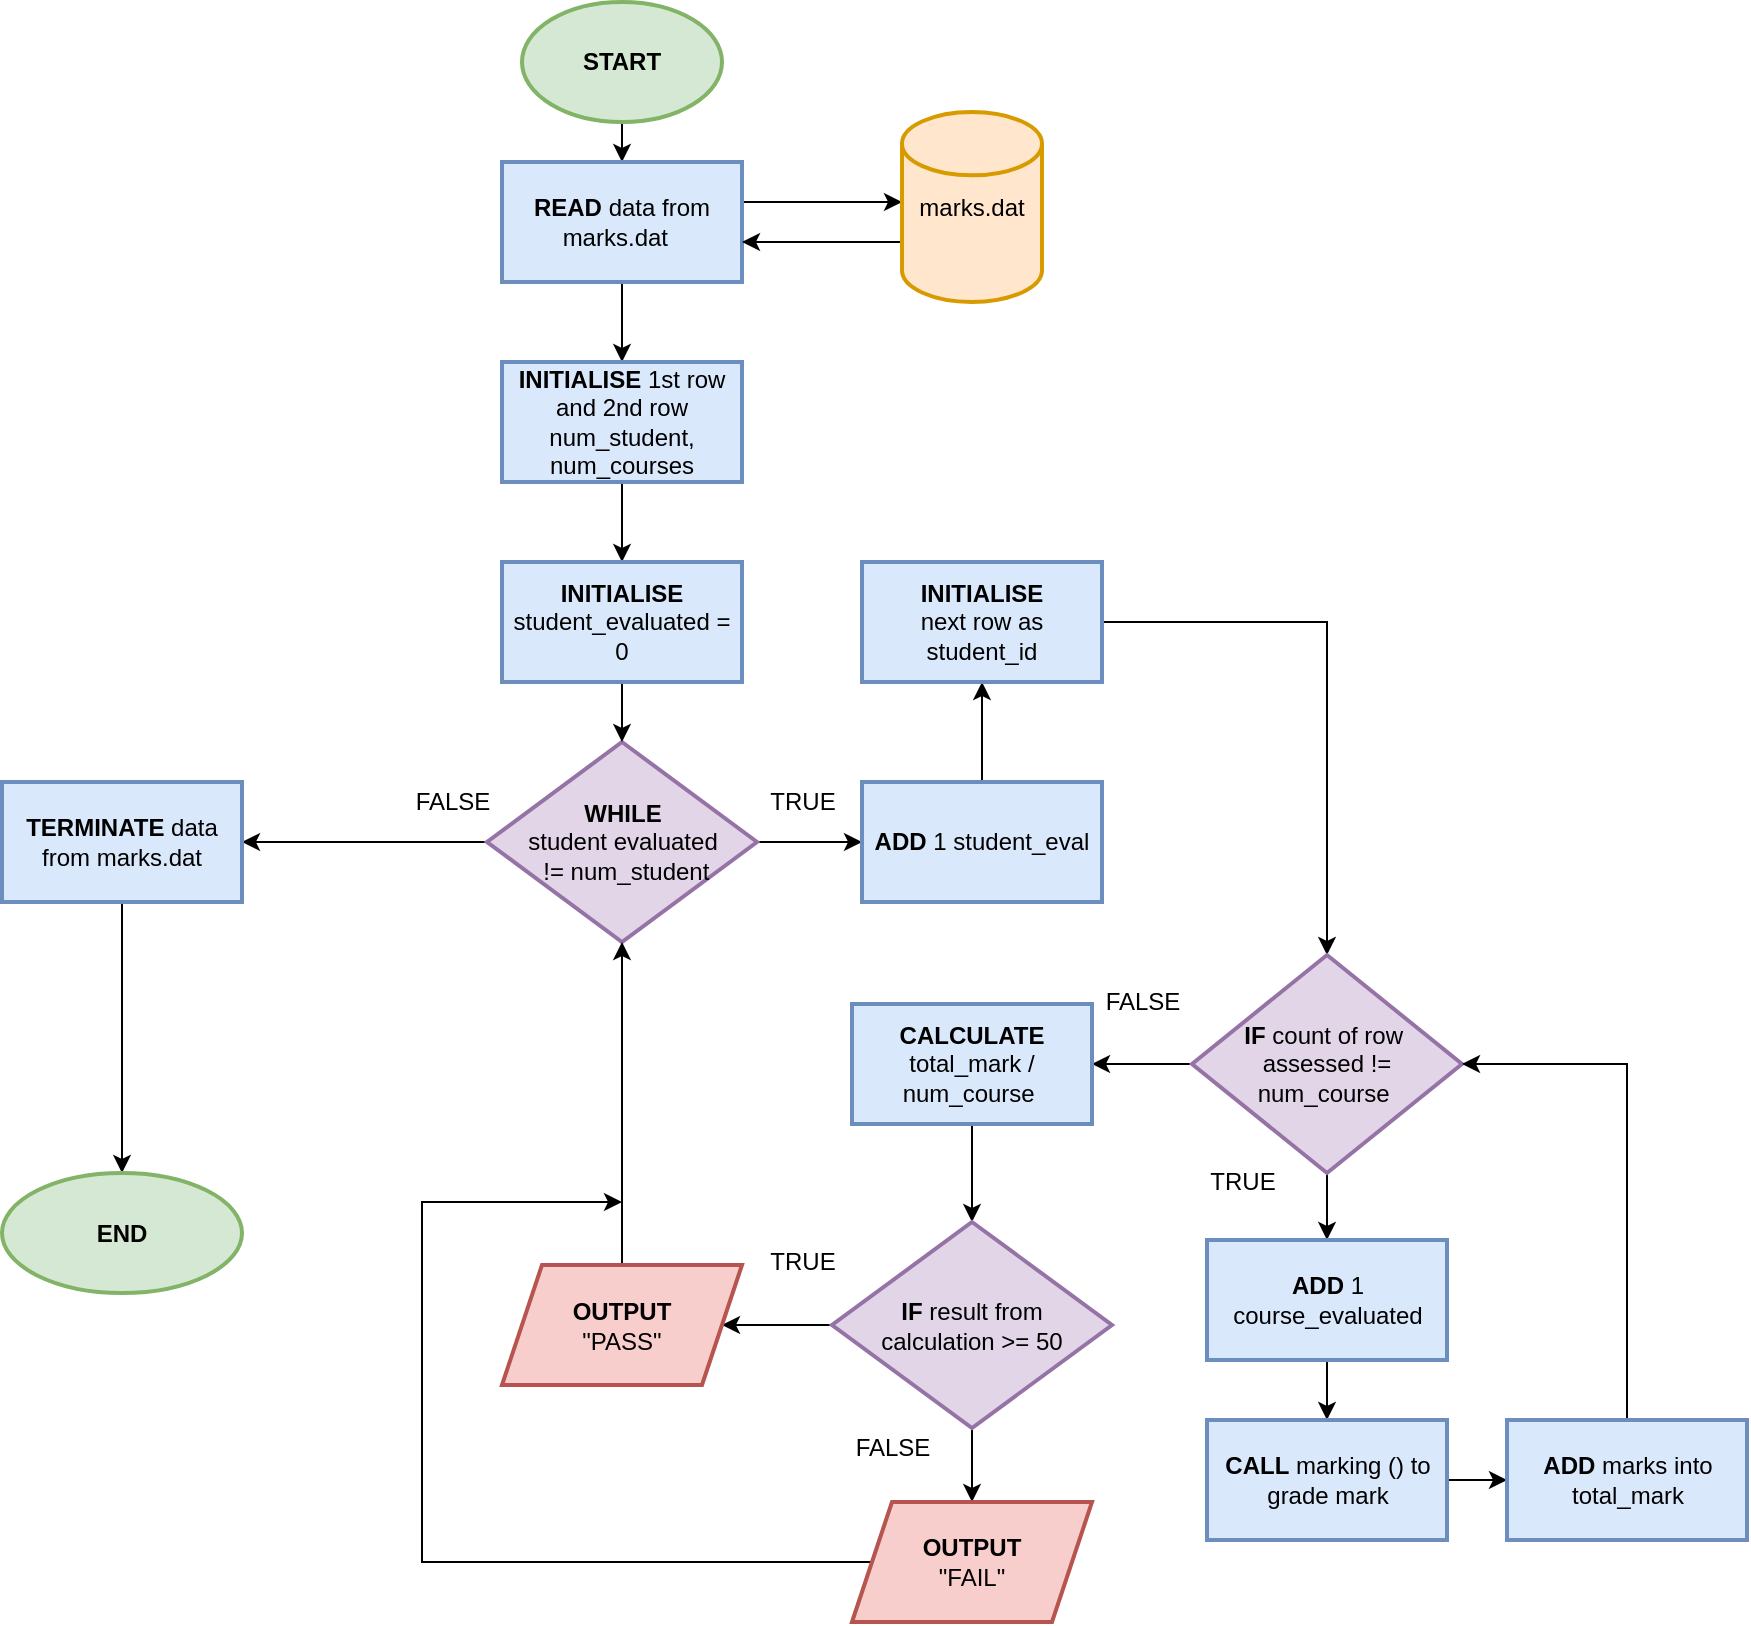 <mxfile version="15.2.9" type="github" pages="2">
  <diagram id="C5RBs43oDa-KdzZeNtuy" name="MainFunc">
    <mxGraphModel dx="1913" dy="1126" grid="1" gridSize="10" guides="1" tooltips="1" connect="1" arrows="1" fold="1" page="0" pageScale="1" pageWidth="827" pageHeight="1169" math="0" shadow="0">
      <root>
        <mxCell id="WIyWlLk6GJQsqaUBKTNV-0" />
        <mxCell id="WIyWlLk6GJQsqaUBKTNV-1" parent="WIyWlLk6GJQsqaUBKTNV-0" />
        <mxCell id="RTZkENGJLBiGMzuzW97P-5" value="" style="edgeStyle=orthogonalEdgeStyle;orthogonalLoop=1;jettySize=auto;html=1;" parent="WIyWlLk6GJQsqaUBKTNV-1" source="RTZkENGJLBiGMzuzW97P-3" target="RTZkENGJLBiGMzuzW97P-4" edge="1">
          <mxGeometry relative="1" as="geometry" />
        </mxCell>
        <mxCell id="RTZkENGJLBiGMzuzW97P-3" value="&lt;b&gt;START&lt;/b&gt;" style="strokeWidth=2;html=1;shape=mxgraph.flowchart.start_1;whiteSpace=wrap;fillColor=#d5e8d4;strokeColor=#82b366;" parent="WIyWlLk6GJQsqaUBKTNV-1" vertex="1">
          <mxGeometry x="-260" width="100" height="60" as="geometry" />
        </mxCell>
        <mxCell id="RTZkENGJLBiGMzuzW97P-6" value="" style="edgeStyle=orthogonalEdgeStyle;orthogonalLoop=1;jettySize=auto;html=1;" parent="WIyWlLk6GJQsqaUBKTNV-1" edge="1">
          <mxGeometry relative="1" as="geometry">
            <mxPoint x="-149" y="100" as="sourcePoint" />
            <Array as="points">
              <mxPoint x="-149" y="100" />
            </Array>
            <mxPoint x="-70" y="100" as="targetPoint" />
          </mxGeometry>
        </mxCell>
        <mxCell id="RTZkENGJLBiGMzuzW97P-10" value="" style="edgeStyle=orthogonalEdgeStyle;orthogonalLoop=1;jettySize=auto;html=1;" parent="WIyWlLk6GJQsqaUBKTNV-1" source="RTZkENGJLBiGMzuzW97P-4" target="RTZkENGJLBiGMzuzW97P-9" edge="1">
          <mxGeometry relative="1" as="geometry" />
        </mxCell>
        <mxCell id="RTZkENGJLBiGMzuzW97P-4" value="&lt;b&gt;READ&lt;/b&gt; data from marks.dat &amp;nbsp;" style="whiteSpace=wrap;html=1;strokeWidth=2;fillColor=#dae8fc;strokeColor=#6c8ebf;" parent="WIyWlLk6GJQsqaUBKTNV-1" vertex="1">
          <mxGeometry x="-270" y="80" width="120" height="60" as="geometry" />
        </mxCell>
        <mxCell id="RTZkENGJLBiGMzuzW97P-7" value="" style="edgeStyle=orthogonalEdgeStyle;orthogonalLoop=1;jettySize=auto;html=1;" parent="WIyWlLk6GJQsqaUBKTNV-1" edge="1">
          <mxGeometry relative="1" as="geometry">
            <mxPoint x="-70" y="120.0" as="sourcePoint" />
            <mxPoint x="-150" y="120" as="targetPoint" />
            <Array as="points">
              <mxPoint x="-150" y="120" />
            </Array>
          </mxGeometry>
        </mxCell>
        <mxCell id="RTZkENGJLBiGMzuzW97P-23" value="" style="edgeStyle=orthogonalEdgeStyle;orthogonalLoop=1;jettySize=auto;html=1;exitX=1;exitY=0.5;exitDx=0;exitDy=0;" parent="WIyWlLk6GJQsqaUBKTNV-1" source="cI42_x--ukorVg9H8OxV-9" target="RTZkENGJLBiGMzuzW97P-22" edge="1">
          <mxGeometry relative="1" as="geometry">
            <Array as="points">
              <mxPoint x="-30" y="420" />
            </Array>
          </mxGeometry>
        </mxCell>
        <mxCell id="cI42_x--ukorVg9H8OxV-89" value="" style="edgeStyle=orthogonalEdgeStyle;rounded=0;orthogonalLoop=1;jettySize=auto;html=1;" parent="WIyWlLk6GJQsqaUBKTNV-1" source="RTZkENGJLBiGMzuzW97P-9" target="cI42_x--ukorVg9H8OxV-88" edge="1">
          <mxGeometry relative="1" as="geometry" />
        </mxCell>
        <mxCell id="RTZkENGJLBiGMzuzW97P-9" value="&lt;b&gt;INITIALISE&lt;/b&gt;&amp;nbsp;1st row and 2nd row num_student,&lt;br&gt;num_courses" style="whiteSpace=wrap;html=1;strokeWidth=2;fillColor=#dae8fc;strokeColor=#6c8ebf;" parent="WIyWlLk6GJQsqaUBKTNV-1" vertex="1">
          <mxGeometry x="-270" y="180" width="120" height="60" as="geometry" />
        </mxCell>
        <mxCell id="cI42_x--ukorVg9H8OxV-49" value="" style="edgeStyle=orthogonalEdgeStyle;rounded=0;orthogonalLoop=1;jettySize=auto;html=1;" parent="WIyWlLk6GJQsqaUBKTNV-1" source="RTZkENGJLBiGMzuzW97P-22" target="cI42_x--ukorVg9H8OxV-48" edge="1">
          <mxGeometry relative="1" as="geometry" />
        </mxCell>
        <mxCell id="RTZkENGJLBiGMzuzW97P-22" value="&lt;b&gt;INITIALISE&lt;/b&gt;&lt;br&gt;next row as student_id" style="whiteSpace=wrap;html=1;strokeWidth=2;fillColor=#dae8fc;strokeColor=#6c8ebf;" parent="WIyWlLk6GJQsqaUBKTNV-1" vertex="1">
          <mxGeometry x="-90" y="280" width="120" height="60" as="geometry" />
        </mxCell>
        <mxCell id="i--ZXKIYFakxs8Ss0D3T-0" value="marks.dat" style="strokeWidth=2;html=1;shape=mxgraph.flowchart.database;whiteSpace=wrap;fillColor=#ffe6cc;strokeColor=#d79b00;" parent="WIyWlLk6GJQsqaUBKTNV-1" vertex="1">
          <mxGeometry x="-70" y="55" width="70" height="95" as="geometry" />
        </mxCell>
        <mxCell id="cI42_x--ukorVg9H8OxV-10" value="" style="edgeStyle=orthogonalEdgeStyle;rounded=0;orthogonalLoop=1;jettySize=auto;html=1;" parent="WIyWlLk6GJQsqaUBKTNV-1" source="cI42_x--ukorVg9H8OxV-7" target="cI42_x--ukorVg9H8OxV-9" edge="1">
          <mxGeometry relative="1" as="geometry" />
        </mxCell>
        <mxCell id="PcGPBvaI185DVFFp-0-G-12" value="" style="edgeStyle=orthogonalEdgeStyle;rounded=0;orthogonalLoop=1;jettySize=auto;html=1;entryX=1;entryY=0.5;entryDx=0;entryDy=0;" edge="1" parent="WIyWlLk6GJQsqaUBKTNV-1" source="cI42_x--ukorVg9H8OxV-7" target="cI42_x--ukorVg9H8OxV-15">
          <mxGeometry relative="1" as="geometry">
            <mxPoint x="-365" y="420" as="targetPoint" />
          </mxGeometry>
        </mxCell>
        <mxCell id="cI42_x--ukorVg9H8OxV-7" value="&lt;b&gt;WHILE&lt;/b&gt;&lt;br&gt;student evaluated&lt;br&gt;&amp;nbsp;!= num_student" style="rhombus;whiteSpace=wrap;html=1;strokeColor=#9673a6;strokeWidth=2;fillColor=#e1d5e7;" parent="WIyWlLk6GJQsqaUBKTNV-1" vertex="1">
          <mxGeometry x="-277.5" y="370" width="135" height="100" as="geometry" />
        </mxCell>
        <mxCell id="cI42_x--ukorVg9H8OxV-9" value="&lt;b&gt;ADD&lt;/b&gt; 1 student_eval" style="whiteSpace=wrap;html=1;strokeColor=#6c8ebf;strokeWidth=2;fillColor=#dae8fc;" parent="WIyWlLk6GJQsqaUBKTNV-1" vertex="1">
          <mxGeometry x="-90" y="390" width="120" height="60" as="geometry" />
        </mxCell>
        <mxCell id="cI42_x--ukorVg9H8OxV-11" value="TRUE" style="text;html=1;align=center;verticalAlign=middle;resizable=0;points=[];autosize=1;strokeColor=none;fillColor=none;" parent="WIyWlLk6GJQsqaUBKTNV-1" vertex="1">
          <mxGeometry x="-145" y="390" width="50" height="20" as="geometry" />
        </mxCell>
        <mxCell id="cI42_x--ukorVg9H8OxV-75" value="" style="edgeStyle=orthogonalEdgeStyle;rounded=0;orthogonalLoop=1;jettySize=auto;html=1;" parent="WIyWlLk6GJQsqaUBKTNV-1" source="cI42_x--ukorVg9H8OxV-15" target="cI42_x--ukorVg9H8OxV-74" edge="1">
          <mxGeometry relative="1" as="geometry" />
        </mxCell>
        <mxCell id="cI42_x--ukorVg9H8OxV-15" value="&lt;b&gt;TERMINATE&lt;/b&gt; data from marks.dat" style="whiteSpace=wrap;html=1;strokeColor=#6c8ebf;strokeWidth=2;fillColor=#dae8fc;" parent="WIyWlLk6GJQsqaUBKTNV-1" vertex="1">
          <mxGeometry x="-520" y="390" width="120" height="60" as="geometry" />
        </mxCell>
        <mxCell id="cI42_x--ukorVg9H8OxV-21" value="FALSE" style="text;html=1;align=center;verticalAlign=middle;resizable=0;points=[];autosize=1;strokeColor=none;fillColor=none;" parent="WIyWlLk6GJQsqaUBKTNV-1" vertex="1">
          <mxGeometry x="-320" y="390" width="50" height="20" as="geometry" />
        </mxCell>
        <mxCell id="cI42_x--ukorVg9H8OxV-51" value="" style="edgeStyle=orthogonalEdgeStyle;rounded=0;orthogonalLoop=1;jettySize=auto;html=1;" parent="WIyWlLk6GJQsqaUBKTNV-1" source="cI42_x--ukorVg9H8OxV-48" target="cI42_x--ukorVg9H8OxV-50" edge="1">
          <mxGeometry relative="1" as="geometry" />
        </mxCell>
        <mxCell id="cI42_x--ukorVg9H8OxV-63" value="" style="edgeStyle=orthogonalEdgeStyle;rounded=0;orthogonalLoop=1;jettySize=auto;html=1;" parent="WIyWlLk6GJQsqaUBKTNV-1" source="cI42_x--ukorVg9H8OxV-48" target="cI42_x--ukorVg9H8OxV-62" edge="1">
          <mxGeometry relative="1" as="geometry" />
        </mxCell>
        <mxCell id="cI42_x--ukorVg9H8OxV-48" value="&lt;b&gt;IF&lt;/b&gt; count of row&amp;nbsp;&lt;br&gt;assessed != &lt;br&gt;num_course&amp;nbsp;" style="rhombus;whiteSpace=wrap;html=1;strokeColor=#9673a6;strokeWidth=2;fillColor=#e1d5e7;" parent="WIyWlLk6GJQsqaUBKTNV-1" vertex="1">
          <mxGeometry x="75" y="476.5" width="135" height="109" as="geometry" />
        </mxCell>
        <mxCell id="cI42_x--ukorVg9H8OxV-55" value="" style="edgeStyle=orthogonalEdgeStyle;rounded=0;orthogonalLoop=1;jettySize=auto;html=1;" parent="WIyWlLk6GJQsqaUBKTNV-1" source="cI42_x--ukorVg9H8OxV-50" target="cI42_x--ukorVg9H8OxV-54" edge="1">
          <mxGeometry relative="1" as="geometry" />
        </mxCell>
        <mxCell id="cI42_x--ukorVg9H8OxV-50" value="&lt;b&gt;ADD&lt;/b&gt; 1 course_evaluated" style="whiteSpace=wrap;html=1;strokeColor=#6c8ebf;strokeWidth=2;fillColor=#dae8fc;" parent="WIyWlLk6GJQsqaUBKTNV-1" vertex="1">
          <mxGeometry x="82.5" y="619" width="120" height="60" as="geometry" />
        </mxCell>
        <mxCell id="cI42_x--ukorVg9H8OxV-53" value="TRUE" style="text;html=1;align=center;verticalAlign=middle;resizable=0;points=[];autosize=1;strokeColor=none;fillColor=none;" parent="WIyWlLk6GJQsqaUBKTNV-1" vertex="1">
          <mxGeometry x="75" y="580" width="50" height="20" as="geometry" />
        </mxCell>
        <mxCell id="cI42_x--ukorVg9H8OxV-59" value="" style="edgeStyle=orthogonalEdgeStyle;rounded=0;orthogonalLoop=1;jettySize=auto;html=1;" parent="WIyWlLk6GJQsqaUBKTNV-1" source="cI42_x--ukorVg9H8OxV-54" target="cI42_x--ukorVg9H8OxV-58" edge="1">
          <mxGeometry relative="1" as="geometry" />
        </mxCell>
        <mxCell id="cI42_x--ukorVg9H8OxV-54" value="&lt;b&gt;CALL&lt;/b&gt; marking () to grade mark" style="whiteSpace=wrap;html=1;strokeColor=#6c8ebf;strokeWidth=2;fillColor=#dae8fc;" parent="WIyWlLk6GJQsqaUBKTNV-1" vertex="1">
          <mxGeometry x="82.5" y="709" width="120" height="60" as="geometry" />
        </mxCell>
        <mxCell id="cI42_x--ukorVg9H8OxV-61" value="" style="edgeStyle=orthogonalEdgeStyle;rounded=0;orthogonalLoop=1;jettySize=auto;html=1;entryX=1;entryY=0.5;entryDx=0;entryDy=0;" parent="WIyWlLk6GJQsqaUBKTNV-1" source="cI42_x--ukorVg9H8OxV-58" target="cI42_x--ukorVg9H8OxV-48" edge="1">
          <mxGeometry relative="1" as="geometry">
            <mxPoint x="212.5" y="550" as="targetPoint" />
            <Array as="points">
              <mxPoint x="293" y="531" />
            </Array>
          </mxGeometry>
        </mxCell>
        <mxCell id="cI42_x--ukorVg9H8OxV-58" value="&lt;b&gt;ADD&lt;/b&gt; marks into total_mark" style="whiteSpace=wrap;html=1;strokeColor=#6c8ebf;strokeWidth=2;fillColor=#dae8fc;" parent="WIyWlLk6GJQsqaUBKTNV-1" vertex="1">
          <mxGeometry x="232.5" y="709" width="120" height="60" as="geometry" />
        </mxCell>
        <mxCell id="cI42_x--ukorVg9H8OxV-65" value="" style="edgeStyle=orthogonalEdgeStyle;rounded=0;orthogonalLoop=1;jettySize=auto;html=1;" parent="WIyWlLk6GJQsqaUBKTNV-1" source="cI42_x--ukorVg9H8OxV-62" target="cI42_x--ukorVg9H8OxV-64" edge="1">
          <mxGeometry relative="1" as="geometry" />
        </mxCell>
        <mxCell id="cI42_x--ukorVg9H8OxV-62" value="&lt;b&gt;CALCULATE&lt;/b&gt; total_mark / num_course&amp;nbsp;" style="whiteSpace=wrap;html=1;strokeColor=#6c8ebf;strokeWidth=2;fillColor=#dae8fc;" parent="WIyWlLk6GJQsqaUBKTNV-1" vertex="1">
          <mxGeometry x="-95" y="501" width="120" height="60" as="geometry" />
        </mxCell>
        <mxCell id="cI42_x--ukorVg9H8OxV-69" value="" style="edgeStyle=orthogonalEdgeStyle;rounded=0;orthogonalLoop=1;jettySize=auto;html=1;" parent="WIyWlLk6GJQsqaUBKTNV-1" source="cI42_x--ukorVg9H8OxV-64" target="cI42_x--ukorVg9H8OxV-68" edge="1">
          <mxGeometry relative="1" as="geometry" />
        </mxCell>
        <mxCell id="PcGPBvaI185DVFFp-0-G-0" value="" style="edgeStyle=orthogonalEdgeStyle;rounded=0;orthogonalLoop=1;jettySize=auto;html=1;" edge="1" parent="WIyWlLk6GJQsqaUBKTNV-1" source="cI42_x--ukorVg9H8OxV-64" target="cI42_x--ukorVg9H8OxV-66">
          <mxGeometry relative="1" as="geometry" />
        </mxCell>
        <mxCell id="cI42_x--ukorVg9H8OxV-64" value="&lt;b&gt;IF&lt;/b&gt; result from &lt;br&gt;calculation &amp;gt;= 50" style="rhombus;whiteSpace=wrap;html=1;strokeColor=#9673a6;strokeWidth=2;fillColor=#e1d5e7;" parent="WIyWlLk6GJQsqaUBKTNV-1" vertex="1">
          <mxGeometry x="-105" y="610" width="140" height="103" as="geometry" />
        </mxCell>
        <mxCell id="PcGPBvaI185DVFFp-0-G-10" value="" style="edgeStyle=orthogonalEdgeStyle;rounded=0;orthogonalLoop=1;jettySize=auto;html=1;entryX=0.5;entryY=1;entryDx=0;entryDy=0;" edge="1" parent="WIyWlLk6GJQsqaUBKTNV-1" source="cI42_x--ukorVg9H8OxV-66" target="cI42_x--ukorVg9H8OxV-7">
          <mxGeometry relative="1" as="geometry">
            <mxPoint x="-200" y="551.5" as="targetPoint" />
          </mxGeometry>
        </mxCell>
        <mxCell id="cI42_x--ukorVg9H8OxV-66" value="&lt;b&gt;OUTPUT&lt;/b&gt;&lt;br&gt;&quot;PASS&quot;" style="shape=parallelogram;perimeter=parallelogramPerimeter;whiteSpace=wrap;html=1;fixedSize=1;strokeColor=#b85450;strokeWidth=2;fillColor=#f8cecc;" parent="WIyWlLk6GJQsqaUBKTNV-1" vertex="1">
          <mxGeometry x="-270" y="631.5" width="120" height="60" as="geometry" />
        </mxCell>
        <mxCell id="PcGPBvaI185DVFFp-0-G-3" value="" style="edgeStyle=orthogonalEdgeStyle;rounded=0;orthogonalLoop=1;jettySize=auto;html=1;" edge="1" parent="WIyWlLk6GJQsqaUBKTNV-1" source="cI42_x--ukorVg9H8OxV-68">
          <mxGeometry relative="1" as="geometry">
            <mxPoint x="-210" y="600" as="targetPoint" />
            <Array as="points">
              <mxPoint x="-310" y="780" />
              <mxPoint x="-310" y="600" />
            </Array>
          </mxGeometry>
        </mxCell>
        <mxCell id="cI42_x--ukorVg9H8OxV-68" value="&lt;b&gt;OUTPUT&lt;br&gt;&lt;/b&gt;&quot;FAIL&quot;" style="shape=parallelogram;perimeter=parallelogramPerimeter;whiteSpace=wrap;html=1;fixedSize=1;strokeColor=#b85450;strokeWidth=2;fillColor=#f8cecc;" parent="WIyWlLk6GJQsqaUBKTNV-1" vertex="1">
          <mxGeometry x="-95" y="750" width="120" height="60" as="geometry" />
        </mxCell>
        <mxCell id="cI42_x--ukorVg9H8OxV-74" value="&lt;b&gt;END&lt;/b&gt;" style="ellipse;whiteSpace=wrap;html=1;strokeColor=#82b366;strokeWidth=2;fillColor=#d5e8d4;" parent="WIyWlLk6GJQsqaUBKTNV-1" vertex="1">
          <mxGeometry x="-520" y="585.5" width="120" height="60" as="geometry" />
        </mxCell>
        <mxCell id="cI42_x--ukorVg9H8OxV-84" value="FALSE" style="text;html=1;align=center;verticalAlign=middle;resizable=0;points=[];autosize=1;strokeColor=none;fillColor=none;" parent="WIyWlLk6GJQsqaUBKTNV-1" vertex="1">
          <mxGeometry x="-100" y="713" width="50" height="20" as="geometry" />
        </mxCell>
        <mxCell id="cI42_x--ukorVg9H8OxV-85" value="TRUE" style="text;html=1;align=center;verticalAlign=middle;resizable=0;points=[];autosize=1;strokeColor=none;fillColor=none;" parent="WIyWlLk6GJQsqaUBKTNV-1" vertex="1">
          <mxGeometry x="-145" y="620" width="50" height="20" as="geometry" />
        </mxCell>
        <mxCell id="cI42_x--ukorVg9H8OxV-86" value="FALSE" style="text;html=1;align=center;verticalAlign=middle;resizable=0;points=[];autosize=1;strokeColor=none;fillColor=none;" parent="WIyWlLk6GJQsqaUBKTNV-1" vertex="1">
          <mxGeometry x="25" y="490" width="50" height="20" as="geometry" />
        </mxCell>
        <mxCell id="cI42_x--ukorVg9H8OxV-90" value="" style="edgeStyle=orthogonalEdgeStyle;rounded=0;orthogonalLoop=1;jettySize=auto;html=1;" parent="WIyWlLk6GJQsqaUBKTNV-1" source="cI42_x--ukorVg9H8OxV-88" target="cI42_x--ukorVg9H8OxV-7" edge="1">
          <mxGeometry relative="1" as="geometry" />
        </mxCell>
        <mxCell id="cI42_x--ukorVg9H8OxV-88" value="&lt;b&gt;INITIALISE&lt;/b&gt; student_evaluated = 0" style="whiteSpace=wrap;html=1;strokeColor=#6c8ebf;strokeWidth=2;fillColor=#dae8fc;" parent="WIyWlLk6GJQsqaUBKTNV-1" vertex="1">
          <mxGeometry x="-270" y="280" width="120" height="60" as="geometry" />
        </mxCell>
      </root>
    </mxGraphModel>
  </diagram>
  <diagram id="oq4gk2TRYsvSJ9Ox7lGL" name="Grade">
    <mxGraphModel dx="784" dy="726" grid="1" gridSize="10" guides="1" tooltips="1" connect="1" arrows="1" fold="1" page="1" pageScale="1" pageWidth="827" pageHeight="1169" math="0" shadow="0">
      <root>
        <mxCell id="Nh107TAL2S9nnPuoWkcU-0" />
        <mxCell id="Nh107TAL2S9nnPuoWkcU-1" parent="Nh107TAL2S9nnPuoWkcU-0" />
        <mxCell id="0GbN_CsLUii96EhUYGDH-0" value="" style="edgeStyle=orthogonalEdgeStyle;rounded=0;orthogonalLoop=1;jettySize=auto;html=1;" parent="Nh107TAL2S9nnPuoWkcU-1" source="0GbN_CsLUii96EhUYGDH-1" target="0GbN_CsLUii96EhUYGDH-3" edge="1">
          <mxGeometry relative="1" as="geometry" />
        </mxCell>
        <mxCell id="0GbN_CsLUii96EhUYGDH-1" value="A" style="strokeWidth=2;html=1;shape=mxgraph.flowchart.start_2;whiteSpace=wrap;fillColor=#b1ddf0;strokeColor=#10739e;" parent="Nh107TAL2S9nnPuoWkcU-1" vertex="1">
          <mxGeometry x="224" y="50" width="60" height="60" as="geometry" />
        </mxCell>
        <mxCell id="0GbN_CsLUii96EhUYGDH-2" value="" style="edgeStyle=orthogonalEdgeStyle;rounded=0;orthogonalLoop=1;jettySize=auto;html=1;" parent="Nh107TAL2S9nnPuoWkcU-1" source="0GbN_CsLUii96EhUYGDH-3" target="0GbN_CsLUii96EhUYGDH-6" edge="1">
          <mxGeometry relative="1" as="geometry" />
        </mxCell>
        <mxCell id="0GbN_CsLUii96EhUYGDH-3" value="mark_count +=1" style="whiteSpace=wrap;html=1;strokeWidth=2;fillColor=#dae8fc;strokeColor=#6c8ebf;" parent="Nh107TAL2S9nnPuoWkcU-1" vertex="1">
          <mxGeometry x="194" y="190" width="120" height="60" as="geometry" />
        </mxCell>
        <mxCell id="0GbN_CsLUii96EhUYGDH-4" value="" style="edgeStyle=orthogonalEdgeStyle;rounded=0;orthogonalLoop=1;jettySize=auto;html=1;" parent="Nh107TAL2S9nnPuoWkcU-1" source="0GbN_CsLUii96EhUYGDH-6" target="0GbN_CsLUii96EhUYGDH-8" edge="1">
          <mxGeometry relative="1" as="geometry" />
        </mxCell>
        <mxCell id="0GbN_CsLUii96EhUYGDH-5" value="" style="edgeStyle=orthogonalEdgeStyle;rounded=0;orthogonalLoop=1;jettySize=auto;html=1;" parent="Nh107TAL2S9nnPuoWkcU-1" source="0GbN_CsLUii96EhUYGDH-6" target="0GbN_CsLUii96EhUYGDH-11" edge="1">
          <mxGeometry relative="1" as="geometry" />
        </mxCell>
        <mxCell id="0GbN_CsLUii96EhUYGDH-6" value="&lt;b&gt;IF&lt;/b&gt; course_mark &lt;br&gt;&amp;gt;= 80&amp;nbsp;and &amp;lt;= 100" style="rhombus;whiteSpace=wrap;html=1;strokeWidth=2;fillColor=#e1d5e7;strokeColor=#9673a6;" parent="Nh107TAL2S9nnPuoWkcU-1" vertex="1">
          <mxGeometry x="174" y="320" width="160" height="120" as="geometry" />
        </mxCell>
        <mxCell id="0GbN_CsLUii96EhUYGDH-7" value="" style="edgeStyle=orthogonalEdgeStyle;rounded=0;orthogonalLoop=1;jettySize=auto;html=1;" parent="Nh107TAL2S9nnPuoWkcU-1" source="0GbN_CsLUii96EhUYGDH-8" target="0GbN_CsLUii96EhUYGDH-35" edge="1">
          <mxGeometry relative="1" as="geometry" />
        </mxCell>
        <mxCell id="0GbN_CsLUii96EhUYGDH-8" value="&lt;b&gt;OUTPUT&lt;/b&gt;&lt;br&gt;&quot;GRADE: A&quot;" style="shape=parallelogram;perimeter=parallelogramPerimeter;whiteSpace=wrap;html=1;fixedSize=1;strokeWidth=2;fillColor=#f8cecc;strokeColor=#b85450;" parent="Nh107TAL2S9nnPuoWkcU-1" vertex="1">
          <mxGeometry x="414" y="350" width="120" height="60" as="geometry" />
        </mxCell>
        <mxCell id="0GbN_CsLUii96EhUYGDH-9" value="" style="edgeStyle=orthogonalEdgeStyle;rounded=0;orthogonalLoop=1;jettySize=auto;html=1;" parent="Nh107TAL2S9nnPuoWkcU-1" source="0GbN_CsLUii96EhUYGDH-11" target="0GbN_CsLUii96EhUYGDH-13" edge="1">
          <mxGeometry relative="1" as="geometry" />
        </mxCell>
        <mxCell id="0GbN_CsLUii96EhUYGDH-10" value="" style="edgeStyle=orthogonalEdgeStyle;rounded=0;orthogonalLoop=1;jettySize=auto;html=1;" parent="Nh107TAL2S9nnPuoWkcU-1" source="0GbN_CsLUii96EhUYGDH-11" target="0GbN_CsLUii96EhUYGDH-16" edge="1">
          <mxGeometry relative="1" as="geometry" />
        </mxCell>
        <mxCell id="0GbN_CsLUii96EhUYGDH-11" value="&lt;b&gt;ELSE IF &lt;/b&gt;course_mark &lt;br&gt;&amp;gt;= 70&amp;nbsp;and &amp;lt;= 79" style="rhombus;whiteSpace=wrap;html=1;strokeWidth=2;fillColor=#e1d5e7;strokeColor=#9673a6;" parent="Nh107TAL2S9nnPuoWkcU-1" vertex="1">
          <mxGeometry x="174" y="470" width="160" height="120" as="geometry" />
        </mxCell>
        <mxCell id="0GbN_CsLUii96EhUYGDH-12" value="" style="edgeStyle=orthogonalEdgeStyle;rounded=0;orthogonalLoop=1;jettySize=auto;html=1;" parent="Nh107TAL2S9nnPuoWkcU-1" source="0GbN_CsLUii96EhUYGDH-13" target="0GbN_CsLUii96EhUYGDH-33" edge="1">
          <mxGeometry relative="1" as="geometry" />
        </mxCell>
        <mxCell id="0GbN_CsLUii96EhUYGDH-13" value="&lt;b&gt;OUTPUT&lt;/b&gt;&lt;br&gt;&quot;GRADE: B&quot;" style="shape=parallelogram;perimeter=parallelogramPerimeter;whiteSpace=wrap;html=1;fixedSize=1;strokeWidth=2;fillColor=#f8cecc;strokeColor=#b85450;" parent="Nh107TAL2S9nnPuoWkcU-1" vertex="1">
          <mxGeometry x="414" y="500" width="120" height="60" as="geometry" />
        </mxCell>
        <mxCell id="0GbN_CsLUii96EhUYGDH-14" value="" style="edgeStyle=orthogonalEdgeStyle;rounded=0;orthogonalLoop=1;jettySize=auto;html=1;" parent="Nh107TAL2S9nnPuoWkcU-1" source="0GbN_CsLUii96EhUYGDH-16" target="0GbN_CsLUii96EhUYGDH-18" edge="1">
          <mxGeometry relative="1" as="geometry" />
        </mxCell>
        <mxCell id="0GbN_CsLUii96EhUYGDH-15" value="" style="edgeStyle=orthogonalEdgeStyle;rounded=0;orthogonalLoop=1;jettySize=auto;html=1;" parent="Nh107TAL2S9nnPuoWkcU-1" source="0GbN_CsLUii96EhUYGDH-16" target="0GbN_CsLUii96EhUYGDH-21" edge="1">
          <mxGeometry relative="1" as="geometry" />
        </mxCell>
        <mxCell id="0GbN_CsLUii96EhUYGDH-16" value="&lt;b&gt;ELSE&amp;nbsp;IF &lt;/b&gt;course_mark &lt;br&gt;&amp;gt;= 60&amp;nbsp;and &amp;lt;= 69" style="rhombus;whiteSpace=wrap;html=1;strokeWidth=2;fillColor=#e1d5e7;strokeColor=#9673a6;" parent="Nh107TAL2S9nnPuoWkcU-1" vertex="1">
          <mxGeometry x="174" y="620" width="160" height="120" as="geometry" />
        </mxCell>
        <mxCell id="0GbN_CsLUii96EhUYGDH-17" value="" style="edgeStyle=orthogonalEdgeStyle;rounded=0;orthogonalLoop=1;jettySize=auto;html=1;" parent="Nh107TAL2S9nnPuoWkcU-1" source="0GbN_CsLUii96EhUYGDH-18" target="0GbN_CsLUii96EhUYGDH-31" edge="1">
          <mxGeometry relative="1" as="geometry" />
        </mxCell>
        <mxCell id="0GbN_CsLUii96EhUYGDH-18" value="&lt;b&gt;OUTPUT&lt;/b&gt;&lt;br&gt;&quot;GRADE: C&quot;" style="shape=parallelogram;perimeter=parallelogramPerimeter;whiteSpace=wrap;html=1;fixedSize=1;strokeWidth=2;fillColor=#f8cecc;strokeColor=#b85450;" parent="Nh107TAL2S9nnPuoWkcU-1" vertex="1">
          <mxGeometry x="414" y="650" width="120" height="60" as="geometry" />
        </mxCell>
        <mxCell id="0GbN_CsLUii96EhUYGDH-19" value="" style="edgeStyle=orthogonalEdgeStyle;rounded=0;orthogonalLoop=1;jettySize=auto;html=1;" parent="Nh107TAL2S9nnPuoWkcU-1" source="0GbN_CsLUii96EhUYGDH-21" target="0GbN_CsLUii96EhUYGDH-23" edge="1">
          <mxGeometry relative="1" as="geometry" />
        </mxCell>
        <mxCell id="0GbN_CsLUii96EhUYGDH-20" value="" style="edgeStyle=orthogonalEdgeStyle;rounded=0;orthogonalLoop=1;jettySize=auto;html=1;" parent="Nh107TAL2S9nnPuoWkcU-1" source="0GbN_CsLUii96EhUYGDH-21" target="0GbN_CsLUii96EhUYGDH-25" edge="1">
          <mxGeometry relative="1" as="geometry" />
        </mxCell>
        <mxCell id="0GbN_CsLUii96EhUYGDH-21" value="&lt;b&gt;ELSE&amp;nbsp;IF &lt;/b&gt;course_mark &lt;br&gt;&amp;gt;= 50&amp;nbsp;and &amp;lt;= 59" style="rhombus;whiteSpace=wrap;html=1;strokeWidth=2;fillColor=#e1d5e7;strokeColor=#9673a6;" parent="Nh107TAL2S9nnPuoWkcU-1" vertex="1">
          <mxGeometry x="174" y="770" width="160" height="120" as="geometry" />
        </mxCell>
        <mxCell id="0GbN_CsLUii96EhUYGDH-22" value="" style="edgeStyle=orthogonalEdgeStyle;rounded=0;orthogonalLoop=1;jettySize=auto;html=1;" parent="Nh107TAL2S9nnPuoWkcU-1" source="0GbN_CsLUii96EhUYGDH-23" target="0GbN_CsLUii96EhUYGDH-29" edge="1">
          <mxGeometry relative="1" as="geometry" />
        </mxCell>
        <mxCell id="0GbN_CsLUii96EhUYGDH-23" value="&lt;b&gt;OUTPUT&lt;br&gt;&lt;/b&gt;&quot;GRADE: D&quot;" style="shape=parallelogram;perimeter=parallelogramPerimeter;whiteSpace=wrap;html=1;fixedSize=1;strokeWidth=2;fillColor=#f8cecc;strokeColor=#b85450;" parent="Nh107TAL2S9nnPuoWkcU-1" vertex="1">
          <mxGeometry x="414" y="800" width="120" height="60" as="geometry" />
        </mxCell>
        <mxCell id="0GbN_CsLUii96EhUYGDH-24" value="" style="edgeStyle=orthogonalEdgeStyle;rounded=0;orthogonalLoop=1;jettySize=auto;html=1;" parent="Nh107TAL2S9nnPuoWkcU-1" source="0GbN_CsLUii96EhUYGDH-25" target="0GbN_CsLUii96EhUYGDH-27" edge="1">
          <mxGeometry relative="1" as="geometry" />
        </mxCell>
        <mxCell id="0GbN_CsLUii96EhUYGDH-25" value="&lt;b&gt;ELSE&amp;nbsp;IF&lt;/b&gt; &lt;br&gt;course_mark &amp;lt;=&amp;nbsp;49" style="rhombus;whiteSpace=wrap;html=1;strokeWidth=2;fillColor=#e1d5e7;strokeColor=#9673a6;" parent="Nh107TAL2S9nnPuoWkcU-1" vertex="1">
          <mxGeometry x="174" y="920" width="160" height="120" as="geometry" />
        </mxCell>
        <mxCell id="0GbN_CsLUii96EhUYGDH-26" value="" style="edgeStyle=orthogonalEdgeStyle;rounded=0;orthogonalLoop=1;jettySize=auto;html=1;startArrow=none;entryX=0.5;entryY=1;entryDx=0;entryDy=0;" parent="Nh107TAL2S9nnPuoWkcU-1" source="0GbN_CsLUii96EhUYGDH-35" target="0GbN_CsLUii96EhUYGDH-47" edge="1">
          <mxGeometry relative="1" as="geometry">
            <mxPoint x="494" y="980" as="sourcePoint" />
            <mxPoint x="630" y="250" as="targetPoint" />
          </mxGeometry>
        </mxCell>
        <mxCell id="0GbN_CsLUii96EhUYGDH-27" value="&lt;b&gt;OUTPUT&lt;/b&gt;&lt;br&gt;&quot;GRADE: F&quot;" style="shape=parallelogram;perimeter=parallelogramPerimeter;whiteSpace=wrap;html=1;fixedSize=1;strokeWidth=2;fillColor=#f8cecc;strokeColor=#b85450;" parent="Nh107TAL2S9nnPuoWkcU-1" vertex="1">
          <mxGeometry x="414" y="950" width="120" height="60" as="geometry" />
        </mxCell>
        <mxCell id="0GbN_CsLUii96EhUYGDH-28" value="B" style="strokeWidth=2;html=1;shape=mxgraph.flowchart.start_2;whiteSpace=wrap;fillColor=#b1ddf0;strokeColor=#10739e;" parent="Nh107TAL2S9nnPuoWkcU-1" vertex="1">
          <mxGeometry x="594" y="50" width="60" height="60" as="geometry" />
        </mxCell>
        <mxCell id="0GbN_CsLUii96EhUYGDH-29" value="" style="shape=waypoint;size=6;pointerEvents=1;points=[];fillColor=#ffffff;resizable=0;rotatable=0;perimeter=centerPerimeter;snapToPoint=1;strokeWidth=2;" parent="Nh107TAL2S9nnPuoWkcU-1" vertex="1">
          <mxGeometry x="604" y="810" width="40" height="40" as="geometry" />
        </mxCell>
        <mxCell id="0GbN_CsLUii96EhUYGDH-30" value="" style="edgeStyle=orthogonalEdgeStyle;rounded=0;orthogonalLoop=1;jettySize=auto;html=1;endArrow=none;" parent="Nh107TAL2S9nnPuoWkcU-1" target="0GbN_CsLUii96EhUYGDH-29" edge="1">
          <mxGeometry relative="1" as="geometry">
            <mxPoint x="524" y="980" as="sourcePoint" />
            <mxPoint x="624" y="100" as="targetPoint" />
          </mxGeometry>
        </mxCell>
        <mxCell id="0GbN_CsLUii96EhUYGDH-31" value="" style="shape=waypoint;size=6;pointerEvents=1;points=[];fillColor=#ffffff;resizable=0;rotatable=0;perimeter=centerPerimeter;snapToPoint=1;strokeWidth=2;" parent="Nh107TAL2S9nnPuoWkcU-1" vertex="1">
          <mxGeometry x="604" y="660" width="40" height="40" as="geometry" />
        </mxCell>
        <mxCell id="0GbN_CsLUii96EhUYGDH-32" value="" style="edgeStyle=orthogonalEdgeStyle;rounded=0;orthogonalLoop=1;jettySize=auto;html=1;startArrow=none;endArrow=none;" parent="Nh107TAL2S9nnPuoWkcU-1" source="0GbN_CsLUii96EhUYGDH-29" target="0GbN_CsLUii96EhUYGDH-31" edge="1">
          <mxGeometry relative="1" as="geometry">
            <mxPoint x="624" y="830" as="sourcePoint" />
            <mxPoint x="624" y="100" as="targetPoint" />
          </mxGeometry>
        </mxCell>
        <mxCell id="0GbN_CsLUii96EhUYGDH-33" value="" style="shape=waypoint;size=6;pointerEvents=1;points=[];fillColor=#ffffff;resizable=0;rotatable=0;perimeter=centerPerimeter;snapToPoint=1;strokeWidth=2;" parent="Nh107TAL2S9nnPuoWkcU-1" vertex="1">
          <mxGeometry x="604" y="510" width="40" height="40" as="geometry" />
        </mxCell>
        <mxCell id="0GbN_CsLUii96EhUYGDH-34" value="" style="edgeStyle=orthogonalEdgeStyle;rounded=0;orthogonalLoop=1;jettySize=auto;html=1;startArrow=none;endArrow=none;" parent="Nh107TAL2S9nnPuoWkcU-1" source="0GbN_CsLUii96EhUYGDH-31" target="0GbN_CsLUii96EhUYGDH-33" edge="1">
          <mxGeometry relative="1" as="geometry">
            <mxPoint x="624" y="680" as="sourcePoint" />
            <mxPoint x="624" y="100" as="targetPoint" />
          </mxGeometry>
        </mxCell>
        <mxCell id="0GbN_CsLUii96EhUYGDH-35" value="" style="shape=waypoint;size=6;pointerEvents=1;points=[];fillColor=#ffffff;resizable=0;rotatable=0;perimeter=centerPerimeter;snapToPoint=1;strokeWidth=2;" parent="Nh107TAL2S9nnPuoWkcU-1" vertex="1">
          <mxGeometry x="604" y="360" width="40" height="40" as="geometry" />
        </mxCell>
        <mxCell id="0GbN_CsLUii96EhUYGDH-36" value="" style="edgeStyle=orthogonalEdgeStyle;rounded=0;orthogonalLoop=1;jettySize=auto;html=1;startArrow=none;endArrow=none;" parent="Nh107TAL2S9nnPuoWkcU-1" source="0GbN_CsLUii96EhUYGDH-33" target="0GbN_CsLUii96EhUYGDH-35" edge="1">
          <mxGeometry relative="1" as="geometry">
            <mxPoint x="624" y="530" as="sourcePoint" />
            <mxPoint x="624" y="100" as="targetPoint" />
          </mxGeometry>
        </mxCell>
        <mxCell id="0GbN_CsLUii96EhUYGDH-37" value="FALSE" style="text;html=1;align=center;verticalAlign=middle;resizable=0;points=[];autosize=1;strokeColor=none;fillColor=none;" parent="Nh107TAL2S9nnPuoWkcU-1" vertex="1">
          <mxGeometry x="281" y="450" width="50" height="20" as="geometry" />
        </mxCell>
        <mxCell id="0GbN_CsLUii96EhUYGDH-38" value="TRUE" style="text;html=1;align=center;verticalAlign=middle;resizable=0;points=[];autosize=1;strokeColor=none;fillColor=none;" parent="Nh107TAL2S9nnPuoWkcU-1" vertex="1">
          <mxGeometry x="339" y="350" width="50" height="20" as="geometry" />
        </mxCell>
        <mxCell id="0GbN_CsLUii96EhUYGDH-39" value="TRUE" style="text;html=1;align=center;verticalAlign=middle;resizable=0;points=[];autosize=1;strokeColor=none;fillColor=none;" parent="Nh107TAL2S9nnPuoWkcU-1" vertex="1">
          <mxGeometry x="339" y="500" width="50" height="20" as="geometry" />
        </mxCell>
        <mxCell id="0GbN_CsLUii96EhUYGDH-40" value="TRUE" style="text;html=1;align=center;verticalAlign=middle;resizable=0;points=[];autosize=1;strokeColor=none;fillColor=none;" parent="Nh107TAL2S9nnPuoWkcU-1" vertex="1">
          <mxGeometry x="339" y="650" width="50" height="20" as="geometry" />
        </mxCell>
        <mxCell id="0GbN_CsLUii96EhUYGDH-41" value="TRUE" style="text;html=1;align=center;verticalAlign=middle;resizable=0;points=[];autosize=1;strokeColor=none;fillColor=none;" parent="Nh107TAL2S9nnPuoWkcU-1" vertex="1">
          <mxGeometry x="339" y="800" width="50" height="20" as="geometry" />
        </mxCell>
        <mxCell id="0GbN_CsLUii96EhUYGDH-42" value="TRUE" style="text;html=1;align=center;verticalAlign=middle;resizable=0;points=[];autosize=1;strokeColor=none;fillColor=none;" parent="Nh107TAL2S9nnPuoWkcU-1" vertex="1">
          <mxGeometry x="339" y="950" width="50" height="20" as="geometry" />
        </mxCell>
        <mxCell id="0GbN_CsLUii96EhUYGDH-43" value="FALSE" style="text;html=1;align=center;verticalAlign=middle;resizable=0;points=[];autosize=1;strokeColor=none;fillColor=none;" parent="Nh107TAL2S9nnPuoWkcU-1" vertex="1">
          <mxGeometry x="281" y="595" width="50" height="20" as="geometry" />
        </mxCell>
        <mxCell id="0GbN_CsLUii96EhUYGDH-44" value="FALSE" style="text;html=1;align=center;verticalAlign=middle;resizable=0;points=[];autosize=1;strokeColor=none;fillColor=none;" parent="Nh107TAL2S9nnPuoWkcU-1" vertex="1">
          <mxGeometry x="284" y="747.5" width="50" height="20" as="geometry" />
        </mxCell>
        <mxCell id="0GbN_CsLUii96EhUYGDH-45" value="FALSE" style="text;html=1;align=center;verticalAlign=middle;resizable=0;points=[];autosize=1;strokeColor=none;fillColor=none;" parent="Nh107TAL2S9nnPuoWkcU-1" vertex="1">
          <mxGeometry x="284" y="892.5" width="50" height="20" as="geometry" />
        </mxCell>
        <mxCell id="0GbN_CsLUii96EhUYGDH-46" value="" style="edgeStyle=orthogonalEdgeStyle;rounded=0;orthogonalLoop=1;jettySize=auto;html=1;" parent="Nh107TAL2S9nnPuoWkcU-1" source="0GbN_CsLUii96EhUYGDH-47" target="0GbN_CsLUii96EhUYGDH-28" edge="1">
          <mxGeometry relative="1" as="geometry" />
        </mxCell>
        <mxCell id="0GbN_CsLUii96EhUYGDH-47" value="&lt;b&gt;STORE&lt;/b&gt; &lt;br&gt;course_mark in list" style="whiteSpace=wrap;html=1;strokeWidth=2;fillColor=#dae8fc;strokeColor=#6c8ebf;" parent="Nh107TAL2S9nnPuoWkcU-1" vertex="1">
          <mxGeometry x="564" y="190" width="120" height="60" as="geometry" />
        </mxCell>
      </root>
    </mxGraphModel>
  </diagram>
</mxfile>

